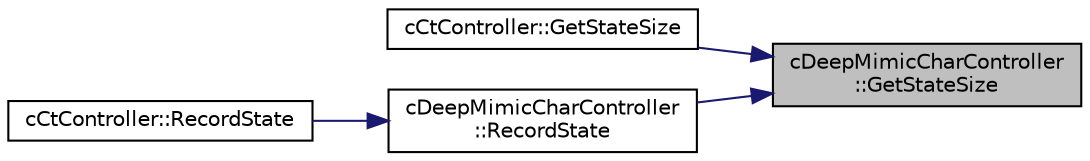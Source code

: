 digraph "cDeepMimicCharController::GetStateSize"
{
 // LATEX_PDF_SIZE
  edge [fontname="Helvetica",fontsize="10",labelfontname="Helvetica",labelfontsize="10"];
  node [fontname="Helvetica",fontsize="10",shape=record];
  rankdir="RL";
  Node1 [label="cDeepMimicCharController\l::GetStateSize",height=0.2,width=0.4,color="black", fillcolor="grey75", style="filled", fontcolor="black",tooltip=" "];
  Node1 -> Node2 [dir="back",color="midnightblue",fontsize="10",style="solid",fontname="Helvetica"];
  Node2 [label="cCtController::GetStateSize",height=0.2,width=0.4,color="black", fillcolor="white", style="filled",URL="$classc_ct_controller.html#acf8ace170c0b403bfbe4e1cb47d40038",tooltip=" "];
  Node1 -> Node3 [dir="back",color="midnightblue",fontsize="10",style="solid",fontname="Helvetica"];
  Node3 [label="cDeepMimicCharController\l::RecordState",height=0.2,width=0.4,color="black", fillcolor="white", style="filled",URL="$classc_deep_mimic_char_controller.html#a338b2c5e9bdfb90f2aba993442514a7e",tooltip=" "];
  Node3 -> Node4 [dir="back",color="midnightblue",fontsize="10",style="solid",fontname="Helvetica"];
  Node4 [label="cCtController::RecordState",height=0.2,width=0.4,color="black", fillcolor="white", style="filled",URL="$classc_ct_controller.html#a3add308061c76bcd016e0b972d51c72d",tooltip=" "];
}
